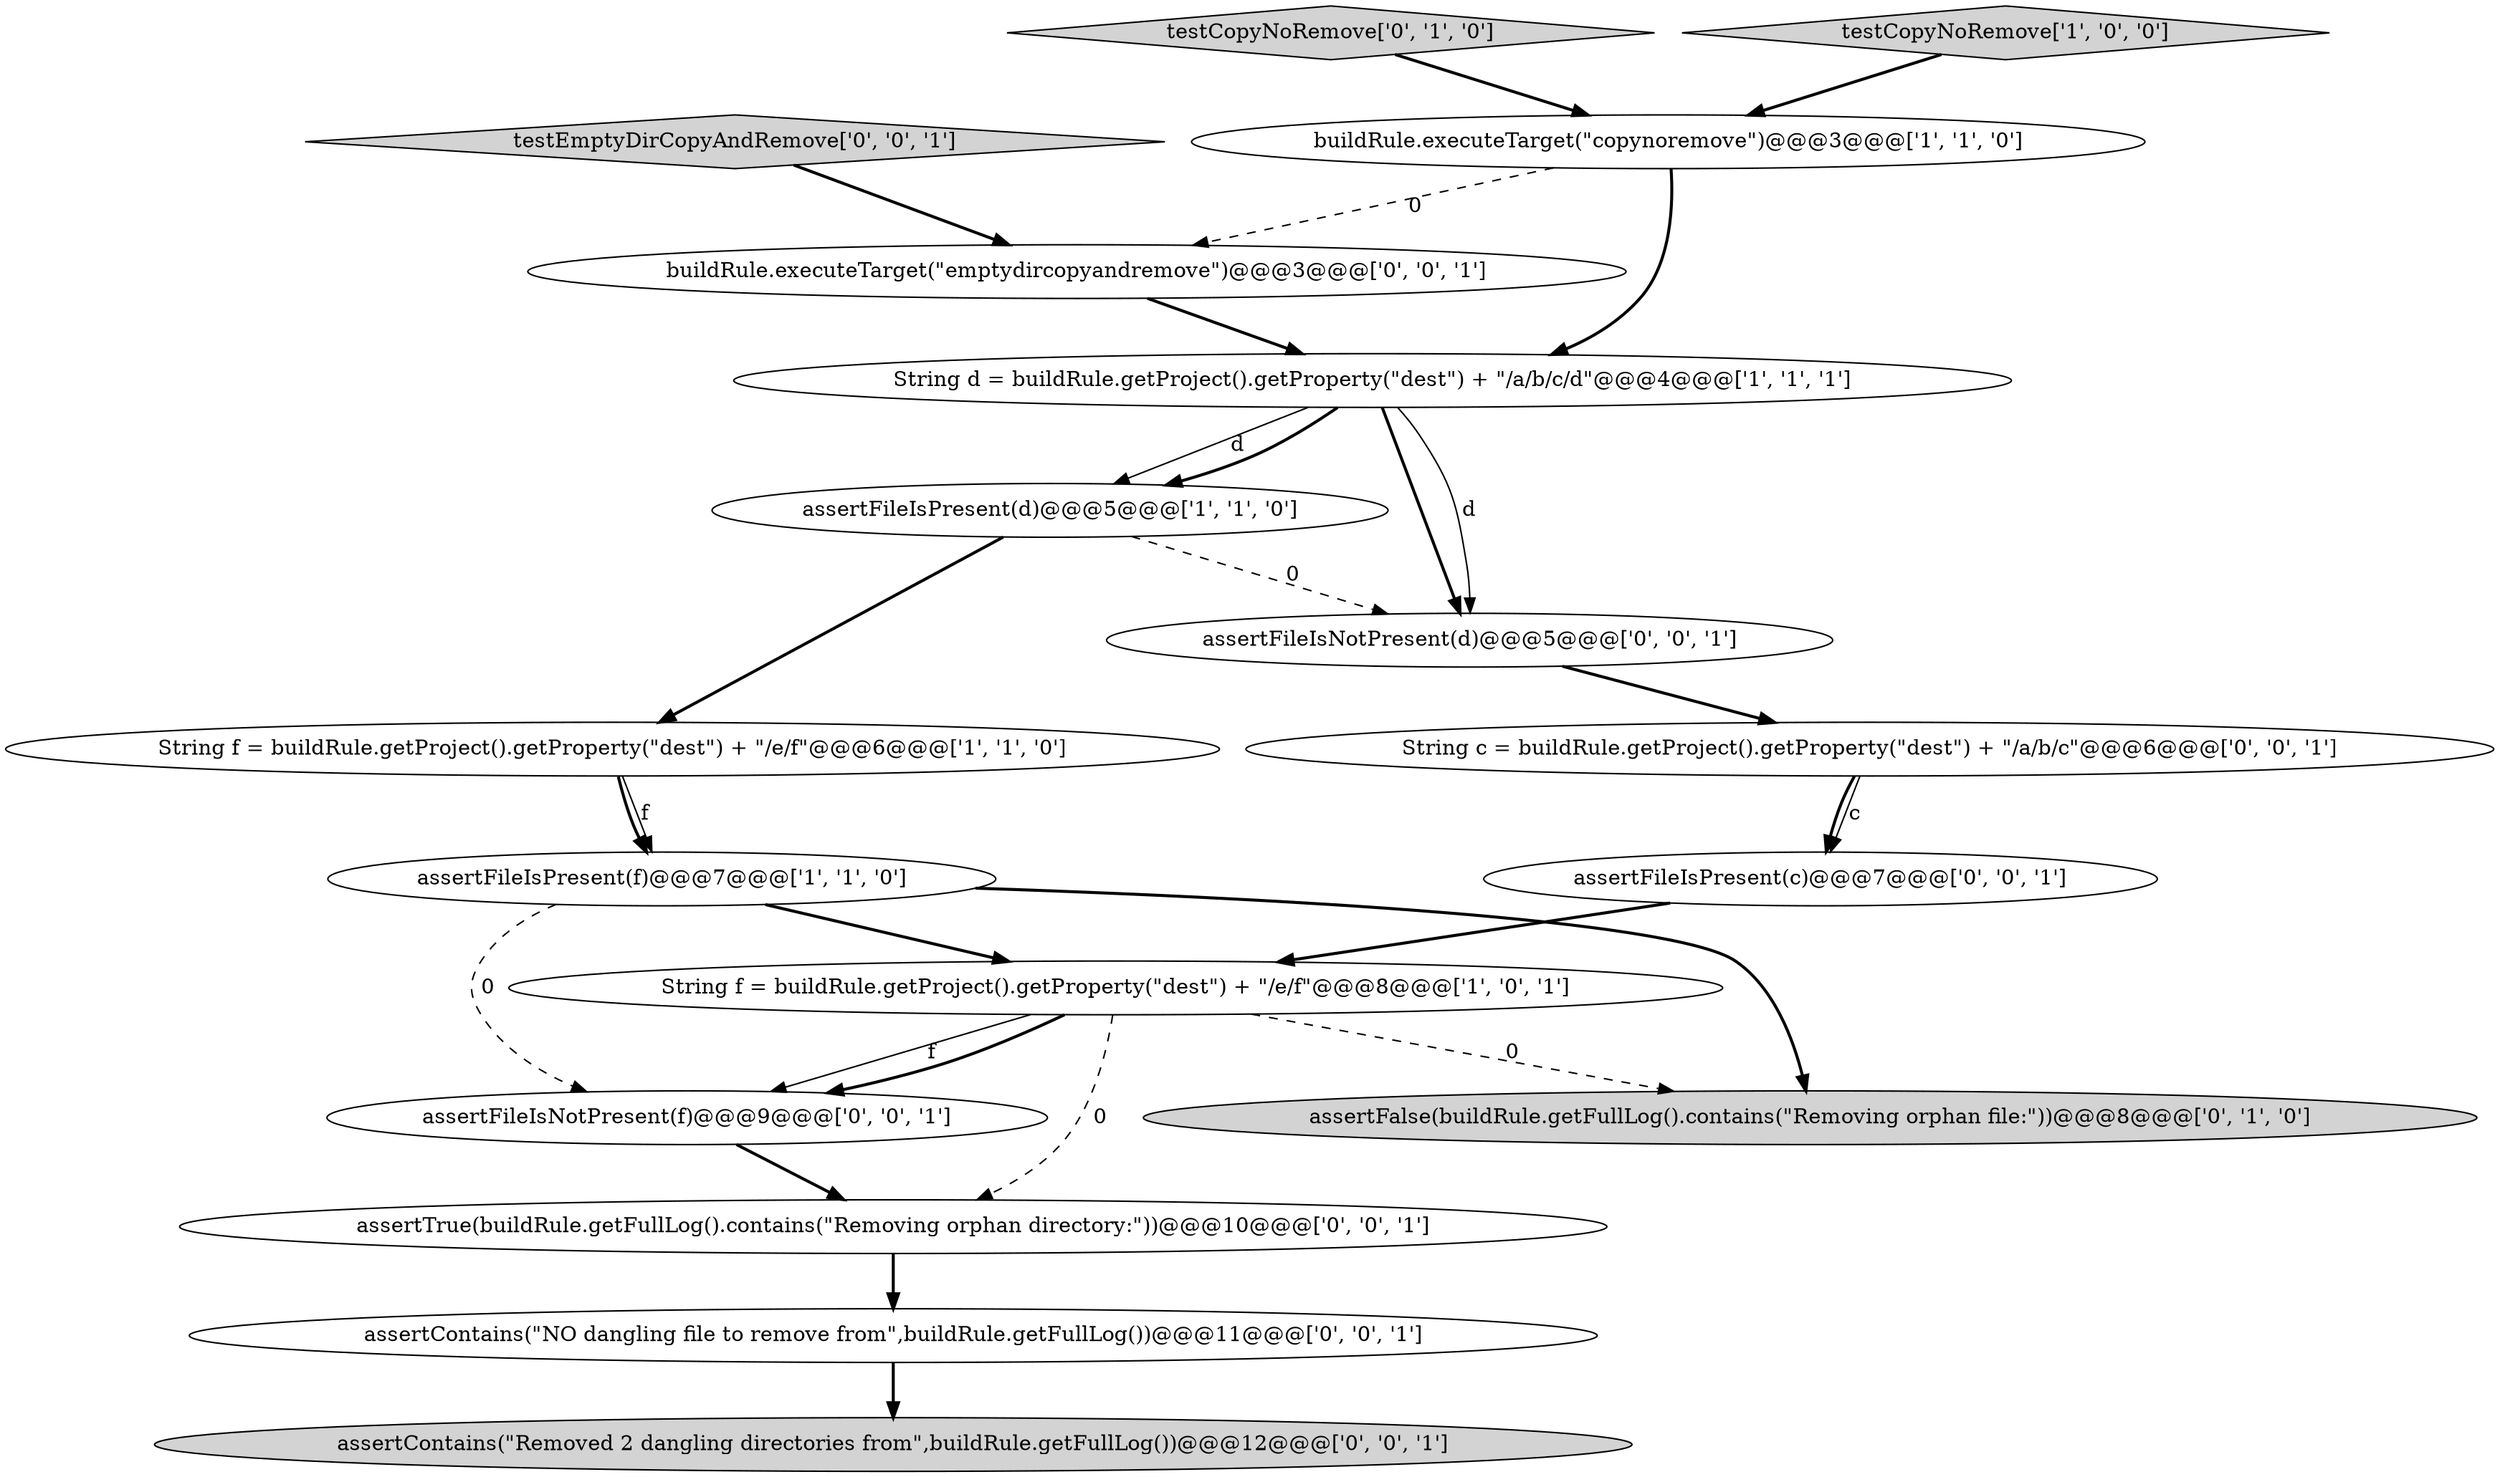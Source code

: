 digraph {
3 [style = filled, label = "assertFileIsPresent(d)@@@5@@@['1', '1', '0']", fillcolor = white, shape = ellipse image = "AAA0AAABBB1BBB"];
16 [style = filled, label = "assertContains(\"NO dangling file to remove from\",buildRule.getFullLog())@@@11@@@['0', '0', '1']", fillcolor = white, shape = ellipse image = "AAA0AAABBB3BBB"];
9 [style = filled, label = "assertFileIsPresent(c)@@@7@@@['0', '0', '1']", fillcolor = white, shape = ellipse image = "AAA0AAABBB3BBB"];
12 [style = filled, label = "assertFileIsNotPresent(f)@@@9@@@['0', '0', '1']", fillcolor = white, shape = ellipse image = "AAA0AAABBB3BBB"];
14 [style = filled, label = "assertContains(\"Removed 2 dangling directories from\",buildRule.getFullLog())@@@12@@@['0', '0', '1']", fillcolor = lightgray, shape = ellipse image = "AAA0AAABBB3BBB"];
17 [style = filled, label = "buildRule.executeTarget(\"emptydircopyandremove\")@@@3@@@['0', '0', '1']", fillcolor = white, shape = ellipse image = "AAA0AAABBB3BBB"];
10 [style = filled, label = "assertFileIsNotPresent(d)@@@5@@@['0', '0', '1']", fillcolor = white, shape = ellipse image = "AAA0AAABBB3BBB"];
8 [style = filled, label = "testCopyNoRemove['0', '1', '0']", fillcolor = lightgray, shape = diamond image = "AAA0AAABBB2BBB"];
15 [style = filled, label = "String c = buildRule.getProject().getProperty(\"dest\") + \"/a/b/c\"@@@6@@@['0', '0', '1']", fillcolor = white, shape = ellipse image = "AAA0AAABBB3BBB"];
0 [style = filled, label = "testCopyNoRemove['1', '0', '0']", fillcolor = lightgray, shape = diamond image = "AAA0AAABBB1BBB"];
11 [style = filled, label = "testEmptyDirCopyAndRemove['0', '0', '1']", fillcolor = lightgray, shape = diamond image = "AAA0AAABBB3BBB"];
2 [style = filled, label = "buildRule.executeTarget(\"copynoremove\")@@@3@@@['1', '1', '0']", fillcolor = white, shape = ellipse image = "AAA0AAABBB1BBB"];
1 [style = filled, label = "assertFileIsPresent(f)@@@7@@@['1', '1', '0']", fillcolor = white, shape = ellipse image = "AAA0AAABBB1BBB"];
13 [style = filled, label = "assertTrue(buildRule.getFullLog().contains(\"Removing orphan directory:\"))@@@10@@@['0', '0', '1']", fillcolor = white, shape = ellipse image = "AAA0AAABBB3BBB"];
6 [style = filled, label = "String d = buildRule.getProject().getProperty(\"dest\") + \"/a/b/c/d\"@@@4@@@['1', '1', '1']", fillcolor = white, shape = ellipse image = "AAA0AAABBB1BBB"];
7 [style = filled, label = "assertFalse(buildRule.getFullLog().contains(\"Removing orphan file:\"))@@@8@@@['0', '1', '0']", fillcolor = lightgray, shape = ellipse image = "AAA1AAABBB2BBB"];
5 [style = filled, label = "String f = buildRule.getProject().getProperty(\"dest\") + \"/e/f\"@@@8@@@['1', '0', '1']", fillcolor = white, shape = ellipse image = "AAA0AAABBB1BBB"];
4 [style = filled, label = "String f = buildRule.getProject().getProperty(\"dest\") + \"/e/f\"@@@6@@@['1', '1', '0']", fillcolor = white, shape = ellipse image = "AAA0AAABBB1BBB"];
5->7 [style = dashed, label="0"];
5->13 [style = dashed, label="0"];
15->9 [style = bold, label=""];
6->3 [style = solid, label="d"];
5->12 [style = solid, label="f"];
2->17 [style = dashed, label="0"];
3->10 [style = dashed, label="0"];
15->9 [style = solid, label="c"];
11->17 [style = bold, label=""];
4->1 [style = bold, label=""];
12->13 [style = bold, label=""];
6->10 [style = bold, label=""];
6->10 [style = solid, label="d"];
8->2 [style = bold, label=""];
17->6 [style = bold, label=""];
13->16 [style = bold, label=""];
16->14 [style = bold, label=""];
6->3 [style = bold, label=""];
4->1 [style = solid, label="f"];
1->12 [style = dashed, label="0"];
2->6 [style = bold, label=""];
5->12 [style = bold, label=""];
10->15 [style = bold, label=""];
0->2 [style = bold, label=""];
1->7 [style = bold, label=""];
9->5 [style = bold, label=""];
3->4 [style = bold, label=""];
1->5 [style = bold, label=""];
}
